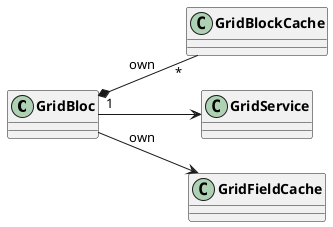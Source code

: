 @startuml Grid
skinparam classFontStyle Bold
skinparam ActivityBackgroundColor Silver
skinparam ActivityBorderColor DimGray
left to right direction

GridBloc "1" *-- "*" GridBlockCache: own
GridBloc --> GridService
GridBloc --> GridFieldCache: own
@enduml

@startuml block/row/cell relation
skinparam classFontStyle Bold
skinparam ActivityBackgroundColor Silver
skinparam ActivityBorderColor DimGray
left to right direction

interface GridRowCacheFieldNotifier

GridBloc --> GridService
GridBloc --> GridFieldCache: own
GridBloc "1" *-- "*" GridBlockCache: own

GridBlockCache --> GridBlock

'Row Cache
GridBlockCache --> GridRowsCache : own
GridRowsCache --> GridBlockChangeset
GridRowsCache --> GridCellsCache: own
GridRowsCache --> GridRowCacheFieldNotifier
GridRowsCache "1" *-- "*" GridRow
GridRow --> Row : raw row
GridRow "1" o-- "*" Field


'Cell Cache
GridCellsCache "1" *-- "*" GridCell

'Listener
GridBlockCache --> GridBlockListener
GridBlockListener "1" *-- "*" GridBlockChangeset

GridRowCacheFieldNotifierImpl -u-> GridFieldCache
GridRowCacheFieldNotifierImpl --|> GridRowCacheFieldNotifier

@enduml